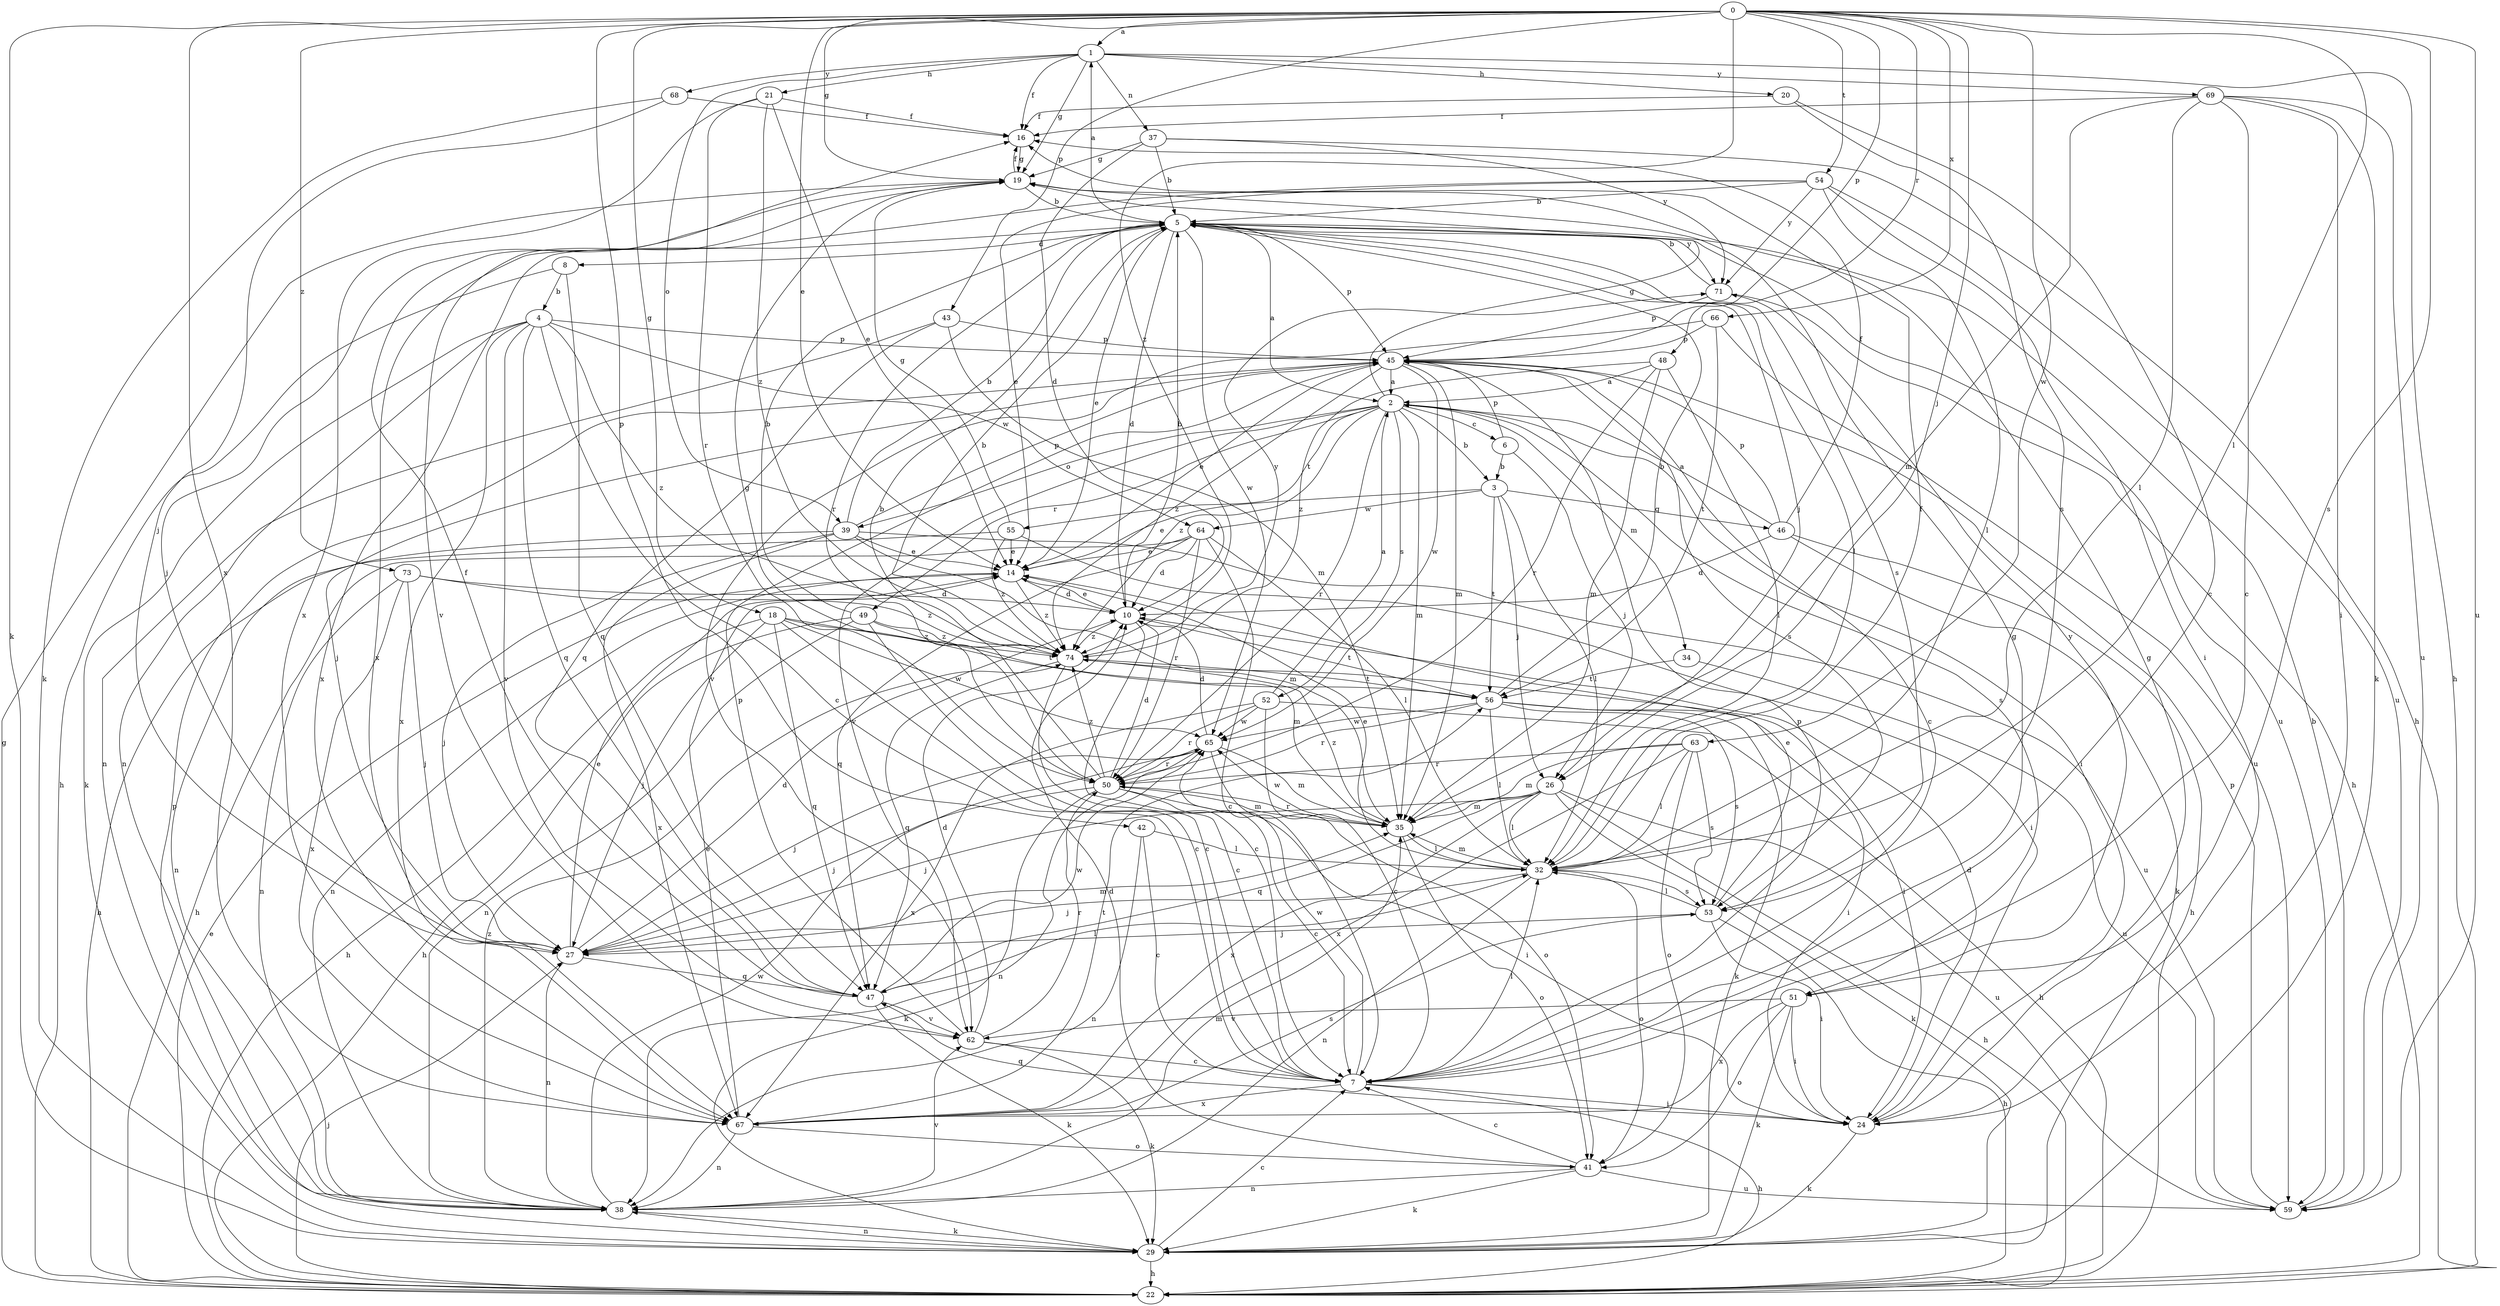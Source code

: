 strict digraph  {
0;
1;
2;
3;
4;
5;
6;
7;
8;
10;
14;
16;
18;
19;
20;
21;
22;
24;
26;
27;
29;
32;
34;
35;
37;
38;
39;
41;
42;
43;
45;
46;
47;
48;
49;
50;
51;
52;
53;
54;
55;
56;
59;
62;
63;
64;
65;
66;
67;
68;
69;
71;
73;
74;
0 -> 1  [label=a];
0 -> 14  [label=e];
0 -> 18  [label=g];
0 -> 19  [label=g];
0 -> 26  [label=j];
0 -> 29  [label=k];
0 -> 32  [label=l];
0 -> 42  [label=p];
0 -> 43  [label=p];
0 -> 45  [label=p];
0 -> 48  [label=r];
0 -> 51  [label=s];
0 -> 54  [label=t];
0 -> 59  [label=u];
0 -> 63  [label=w];
0 -> 66  [label=x];
0 -> 67  [label=x];
0 -> 73  [label=z];
0 -> 74  [label=z];
1 -> 16  [label=f];
1 -> 19  [label=g];
1 -> 20  [label=h];
1 -> 21  [label=h];
1 -> 22  [label=h];
1 -> 37  [label=n];
1 -> 39  [label=o];
1 -> 68  [label=y];
1 -> 69  [label=y];
2 -> 3  [label=b];
2 -> 6  [label=c];
2 -> 19  [label=g];
2 -> 24  [label=i];
2 -> 34  [label=m];
2 -> 35  [label=m];
2 -> 39  [label=o];
2 -> 49  [label=r];
2 -> 50  [label=r];
2 -> 51  [label=s];
2 -> 52  [label=s];
2 -> 55  [label=t];
2 -> 62  [label=v];
2 -> 74  [label=z];
3 -> 14  [label=e];
3 -> 26  [label=j];
3 -> 32  [label=l];
3 -> 46  [label=q];
3 -> 56  [label=t];
3 -> 64  [label=w];
4 -> 7  [label=c];
4 -> 29  [label=k];
4 -> 38  [label=n];
4 -> 45  [label=p];
4 -> 47  [label=q];
4 -> 62  [label=v];
4 -> 64  [label=w];
4 -> 67  [label=x];
4 -> 74  [label=z];
5 -> 1  [label=a];
5 -> 2  [label=a];
5 -> 8  [label=d];
5 -> 10  [label=d];
5 -> 14  [label=e];
5 -> 26  [label=j];
5 -> 32  [label=l];
5 -> 45  [label=p];
5 -> 50  [label=r];
5 -> 53  [label=s];
5 -> 59  [label=u];
5 -> 65  [label=w];
5 -> 67  [label=x];
5 -> 71  [label=y];
6 -> 3  [label=b];
6 -> 26  [label=j];
6 -> 45  [label=p];
7 -> 19  [label=g];
7 -> 22  [label=h];
7 -> 24  [label=i];
7 -> 32  [label=l];
7 -> 45  [label=p];
7 -> 65  [label=w];
7 -> 67  [label=x];
8 -> 4  [label=b];
8 -> 22  [label=h];
8 -> 47  [label=q];
10 -> 5  [label=b];
10 -> 7  [label=c];
10 -> 14  [label=e];
10 -> 56  [label=t];
10 -> 74  [label=z];
14 -> 10  [label=d];
14 -> 38  [label=n];
14 -> 74  [label=z];
16 -> 19  [label=g];
18 -> 7  [label=c];
18 -> 22  [label=h];
18 -> 27  [label=j];
18 -> 47  [label=q];
18 -> 56  [label=t];
18 -> 65  [label=w];
18 -> 74  [label=z];
19 -> 5  [label=b];
19 -> 16  [label=f];
19 -> 27  [label=j];
19 -> 62  [label=v];
20 -> 7  [label=c];
20 -> 16  [label=f];
20 -> 53  [label=s];
21 -> 14  [label=e];
21 -> 16  [label=f];
21 -> 50  [label=r];
21 -> 67  [label=x];
21 -> 74  [label=z];
22 -> 14  [label=e];
22 -> 19  [label=g];
22 -> 27  [label=j];
24 -> 10  [label=d];
24 -> 19  [label=g];
24 -> 29  [label=k];
24 -> 47  [label=q];
26 -> 22  [label=h];
26 -> 27  [label=j];
26 -> 29  [label=k];
26 -> 32  [label=l];
26 -> 35  [label=m];
26 -> 47  [label=q];
26 -> 59  [label=u];
26 -> 67  [label=x];
27 -> 10  [label=d];
27 -> 14  [label=e];
27 -> 35  [label=m];
27 -> 38  [label=n];
27 -> 47  [label=q];
29 -> 7  [label=c];
29 -> 22  [label=h];
29 -> 38  [label=n];
29 -> 45  [label=p];
32 -> 14  [label=e];
32 -> 16  [label=f];
32 -> 27  [label=j];
32 -> 35  [label=m];
32 -> 38  [label=n];
32 -> 41  [label=o];
32 -> 53  [label=s];
34 -> 56  [label=t];
34 -> 59  [label=u];
35 -> 32  [label=l];
35 -> 41  [label=o];
35 -> 50  [label=r];
35 -> 65  [label=w];
35 -> 74  [label=z];
37 -> 5  [label=b];
37 -> 10  [label=d];
37 -> 19  [label=g];
37 -> 22  [label=h];
37 -> 71  [label=y];
38 -> 29  [label=k];
38 -> 35  [label=m];
38 -> 62  [label=v];
38 -> 65  [label=w];
38 -> 74  [label=z];
39 -> 5  [label=b];
39 -> 14  [label=e];
39 -> 27  [label=j];
39 -> 35  [label=m];
39 -> 38  [label=n];
39 -> 45  [label=p];
39 -> 59  [label=u];
39 -> 67  [label=x];
41 -> 7  [label=c];
41 -> 10  [label=d];
41 -> 29  [label=k];
41 -> 38  [label=n];
41 -> 59  [label=u];
42 -> 7  [label=c];
42 -> 32  [label=l];
42 -> 38  [label=n];
43 -> 35  [label=m];
43 -> 38  [label=n];
43 -> 45  [label=p];
43 -> 47  [label=q];
45 -> 2  [label=a];
45 -> 7  [label=c];
45 -> 14  [label=e];
45 -> 27  [label=j];
45 -> 35  [label=m];
45 -> 53  [label=s];
45 -> 65  [label=w];
45 -> 74  [label=z];
46 -> 2  [label=a];
46 -> 10  [label=d];
46 -> 16  [label=f];
46 -> 22  [label=h];
46 -> 29  [label=k];
46 -> 45  [label=p];
47 -> 16  [label=f];
47 -> 29  [label=k];
47 -> 32  [label=l];
47 -> 62  [label=v];
47 -> 65  [label=w];
48 -> 2  [label=a];
48 -> 32  [label=l];
48 -> 35  [label=m];
48 -> 50  [label=r];
48 -> 74  [label=z];
49 -> 5  [label=b];
49 -> 7  [label=c];
49 -> 22  [label=h];
49 -> 35  [label=m];
49 -> 38  [label=n];
49 -> 74  [label=z];
50 -> 5  [label=b];
50 -> 7  [label=c];
50 -> 10  [label=d];
50 -> 19  [label=g];
50 -> 24  [label=i];
50 -> 27  [label=j];
50 -> 29  [label=k];
50 -> 35  [label=m];
50 -> 74  [label=z];
51 -> 24  [label=i];
51 -> 29  [label=k];
51 -> 41  [label=o];
51 -> 62  [label=v];
51 -> 67  [label=x];
51 -> 71  [label=y];
52 -> 2  [label=a];
52 -> 7  [label=c];
52 -> 22  [label=h];
52 -> 50  [label=r];
52 -> 65  [label=w];
52 -> 67  [label=x];
53 -> 14  [label=e];
53 -> 22  [label=h];
53 -> 24  [label=i];
53 -> 27  [label=j];
53 -> 32  [label=l];
54 -> 5  [label=b];
54 -> 14  [label=e];
54 -> 24  [label=i];
54 -> 32  [label=l];
54 -> 59  [label=u];
54 -> 67  [label=x];
54 -> 71  [label=y];
55 -> 14  [label=e];
55 -> 19  [label=g];
55 -> 22  [label=h];
55 -> 24  [label=i];
55 -> 74  [label=z];
56 -> 5  [label=b];
56 -> 24  [label=i];
56 -> 29  [label=k];
56 -> 32  [label=l];
56 -> 50  [label=r];
56 -> 53  [label=s];
56 -> 65  [label=w];
59 -> 5  [label=b];
59 -> 45  [label=p];
62 -> 7  [label=c];
62 -> 10  [label=d];
62 -> 29  [label=k];
62 -> 45  [label=p];
62 -> 50  [label=r];
63 -> 32  [label=l];
63 -> 35  [label=m];
63 -> 41  [label=o];
63 -> 50  [label=r];
63 -> 53  [label=s];
63 -> 67  [label=x];
64 -> 7  [label=c];
64 -> 10  [label=d];
64 -> 14  [label=e];
64 -> 22  [label=h];
64 -> 32  [label=l];
64 -> 47  [label=q];
64 -> 50  [label=r];
65 -> 10  [label=d];
65 -> 27  [label=j];
65 -> 35  [label=m];
65 -> 38  [label=n];
65 -> 41  [label=o];
65 -> 50  [label=r];
66 -> 45  [label=p];
66 -> 56  [label=t];
66 -> 59  [label=u];
66 -> 62  [label=v];
67 -> 14  [label=e];
67 -> 38  [label=n];
67 -> 41  [label=o];
67 -> 53  [label=s];
67 -> 56  [label=t];
68 -> 16  [label=f];
68 -> 27  [label=j];
68 -> 29  [label=k];
69 -> 7  [label=c];
69 -> 16  [label=f];
69 -> 24  [label=i];
69 -> 29  [label=k];
69 -> 32  [label=l];
69 -> 35  [label=m];
69 -> 59  [label=u];
71 -> 5  [label=b];
71 -> 22  [label=h];
71 -> 45  [label=p];
73 -> 10  [label=d];
73 -> 27  [label=j];
73 -> 38  [label=n];
73 -> 67  [label=x];
73 -> 74  [label=z];
74 -> 5  [label=b];
74 -> 7  [label=c];
74 -> 24  [label=i];
74 -> 47  [label=q];
74 -> 56  [label=t];
74 -> 71  [label=y];
}
